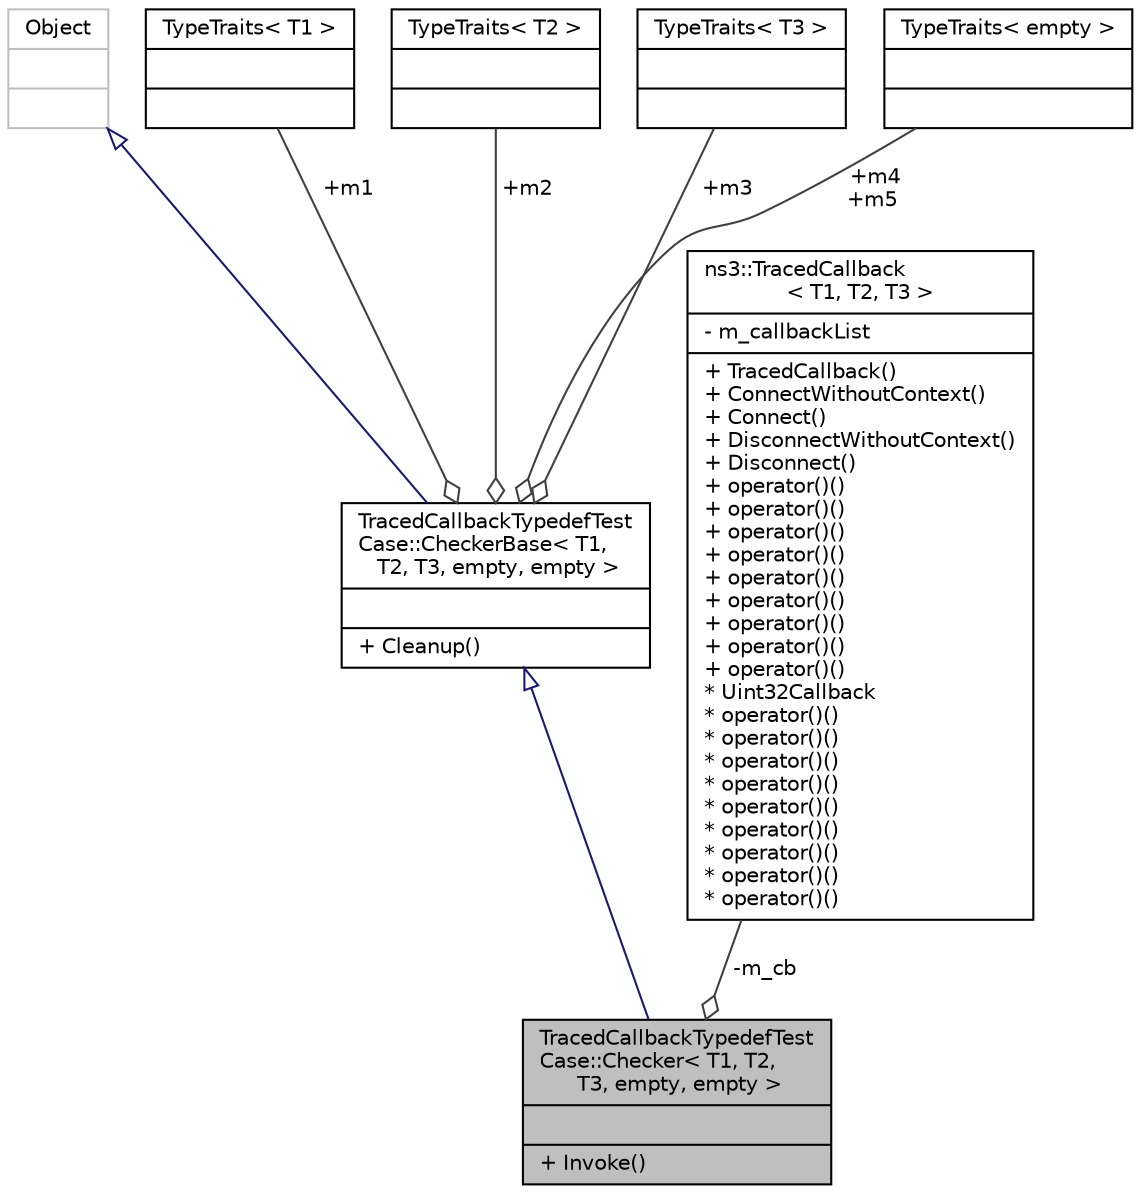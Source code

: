 digraph "TracedCallbackTypedefTestCase::Checker&lt; T1, T2, T3, empty, empty &gt;"
{
  edge [fontname="Helvetica",fontsize="10",labelfontname="Helvetica",labelfontsize="10"];
  node [fontname="Helvetica",fontsize="10",shape=record];
  Node1 [label="{TracedCallbackTypedefTest\lCase::Checker\< T1, T2,\l T3, empty, empty \>\n||+ Invoke()\l}",height=0.2,width=0.4,color="black", fillcolor="grey75", style="filled", fontcolor="black"];
  Node2 -> Node1 [dir="back",color="midnightblue",fontsize="10",style="solid",arrowtail="onormal"];
  Node2 [label="{TracedCallbackTypedefTest\lCase::CheckerBase\< T1,\l T2, T3, empty, empty \>\n||+ Cleanup()\l}",height=0.2,width=0.4,color="black", fillcolor="white", style="filled",URL="$d0/d9e/classTracedCallbackTypedefTestCase_1_1CheckerBase.html"];
  Node3 -> Node2 [dir="back",color="midnightblue",fontsize="10",style="solid",arrowtail="onormal"];
  Node3 [label="{Object\n||}",height=0.2,width=0.4,color="grey75", fillcolor="white", style="filled"];
  Node4 -> Node2 [color="grey25",fontsize="10",style="solid",label=" +m1" ,arrowhead="odiamond"];
  Node4 [label="{TypeTraits\< T1 \>\n||}",height=0.2,width=0.4,color="black", fillcolor="white", style="filled",URL="$d1/da2/structTypeTraits.html"];
  Node5 -> Node2 [color="grey25",fontsize="10",style="solid",label=" +m2" ,arrowhead="odiamond"];
  Node5 [label="{TypeTraits\< T2 \>\n||}",height=0.2,width=0.4,color="black", fillcolor="white", style="filled",URL="$d1/da2/structTypeTraits.html"];
  Node6 -> Node2 [color="grey25",fontsize="10",style="solid",label=" +m3" ,arrowhead="odiamond"];
  Node6 [label="{TypeTraits\< T3 \>\n||}",height=0.2,width=0.4,color="black", fillcolor="white", style="filled",URL="$d1/da2/structTypeTraits.html"];
  Node7 -> Node2 [color="grey25",fontsize="10",style="solid",label=" +m4\n+m5" ,arrowhead="odiamond"];
  Node7 [label="{TypeTraits\< empty \>\n||}",height=0.2,width=0.4,color="black", fillcolor="white", style="filled",URL="$d1/da2/structTypeTraits.html"];
  Node8 -> Node1 [color="grey25",fontsize="10",style="solid",label=" -m_cb" ,arrowhead="odiamond"];
  Node8 [label="{ns3::TracedCallback\l\< T1, T2, T3 \>\n|- m_callbackList\l|+ TracedCallback()\l+ ConnectWithoutContext()\l+ Connect()\l+ DisconnectWithoutContext()\l+ Disconnect()\l+ operator()()\l+ operator()()\l+ operator()()\l+ operator()()\l+ operator()()\l+ operator()()\l+ operator()()\l+ operator()()\l+ operator()()\l* Uint32Callback\l* operator()()\l* operator()()\l* operator()()\l* operator()()\l* operator()()\l* operator()()\l* operator()()\l* operator()()\l* operator()()\l}",height=0.2,width=0.4,color="black", fillcolor="white", style="filled",URL="$df/dec/classns3_1_1TracedCallback.html"];
}
